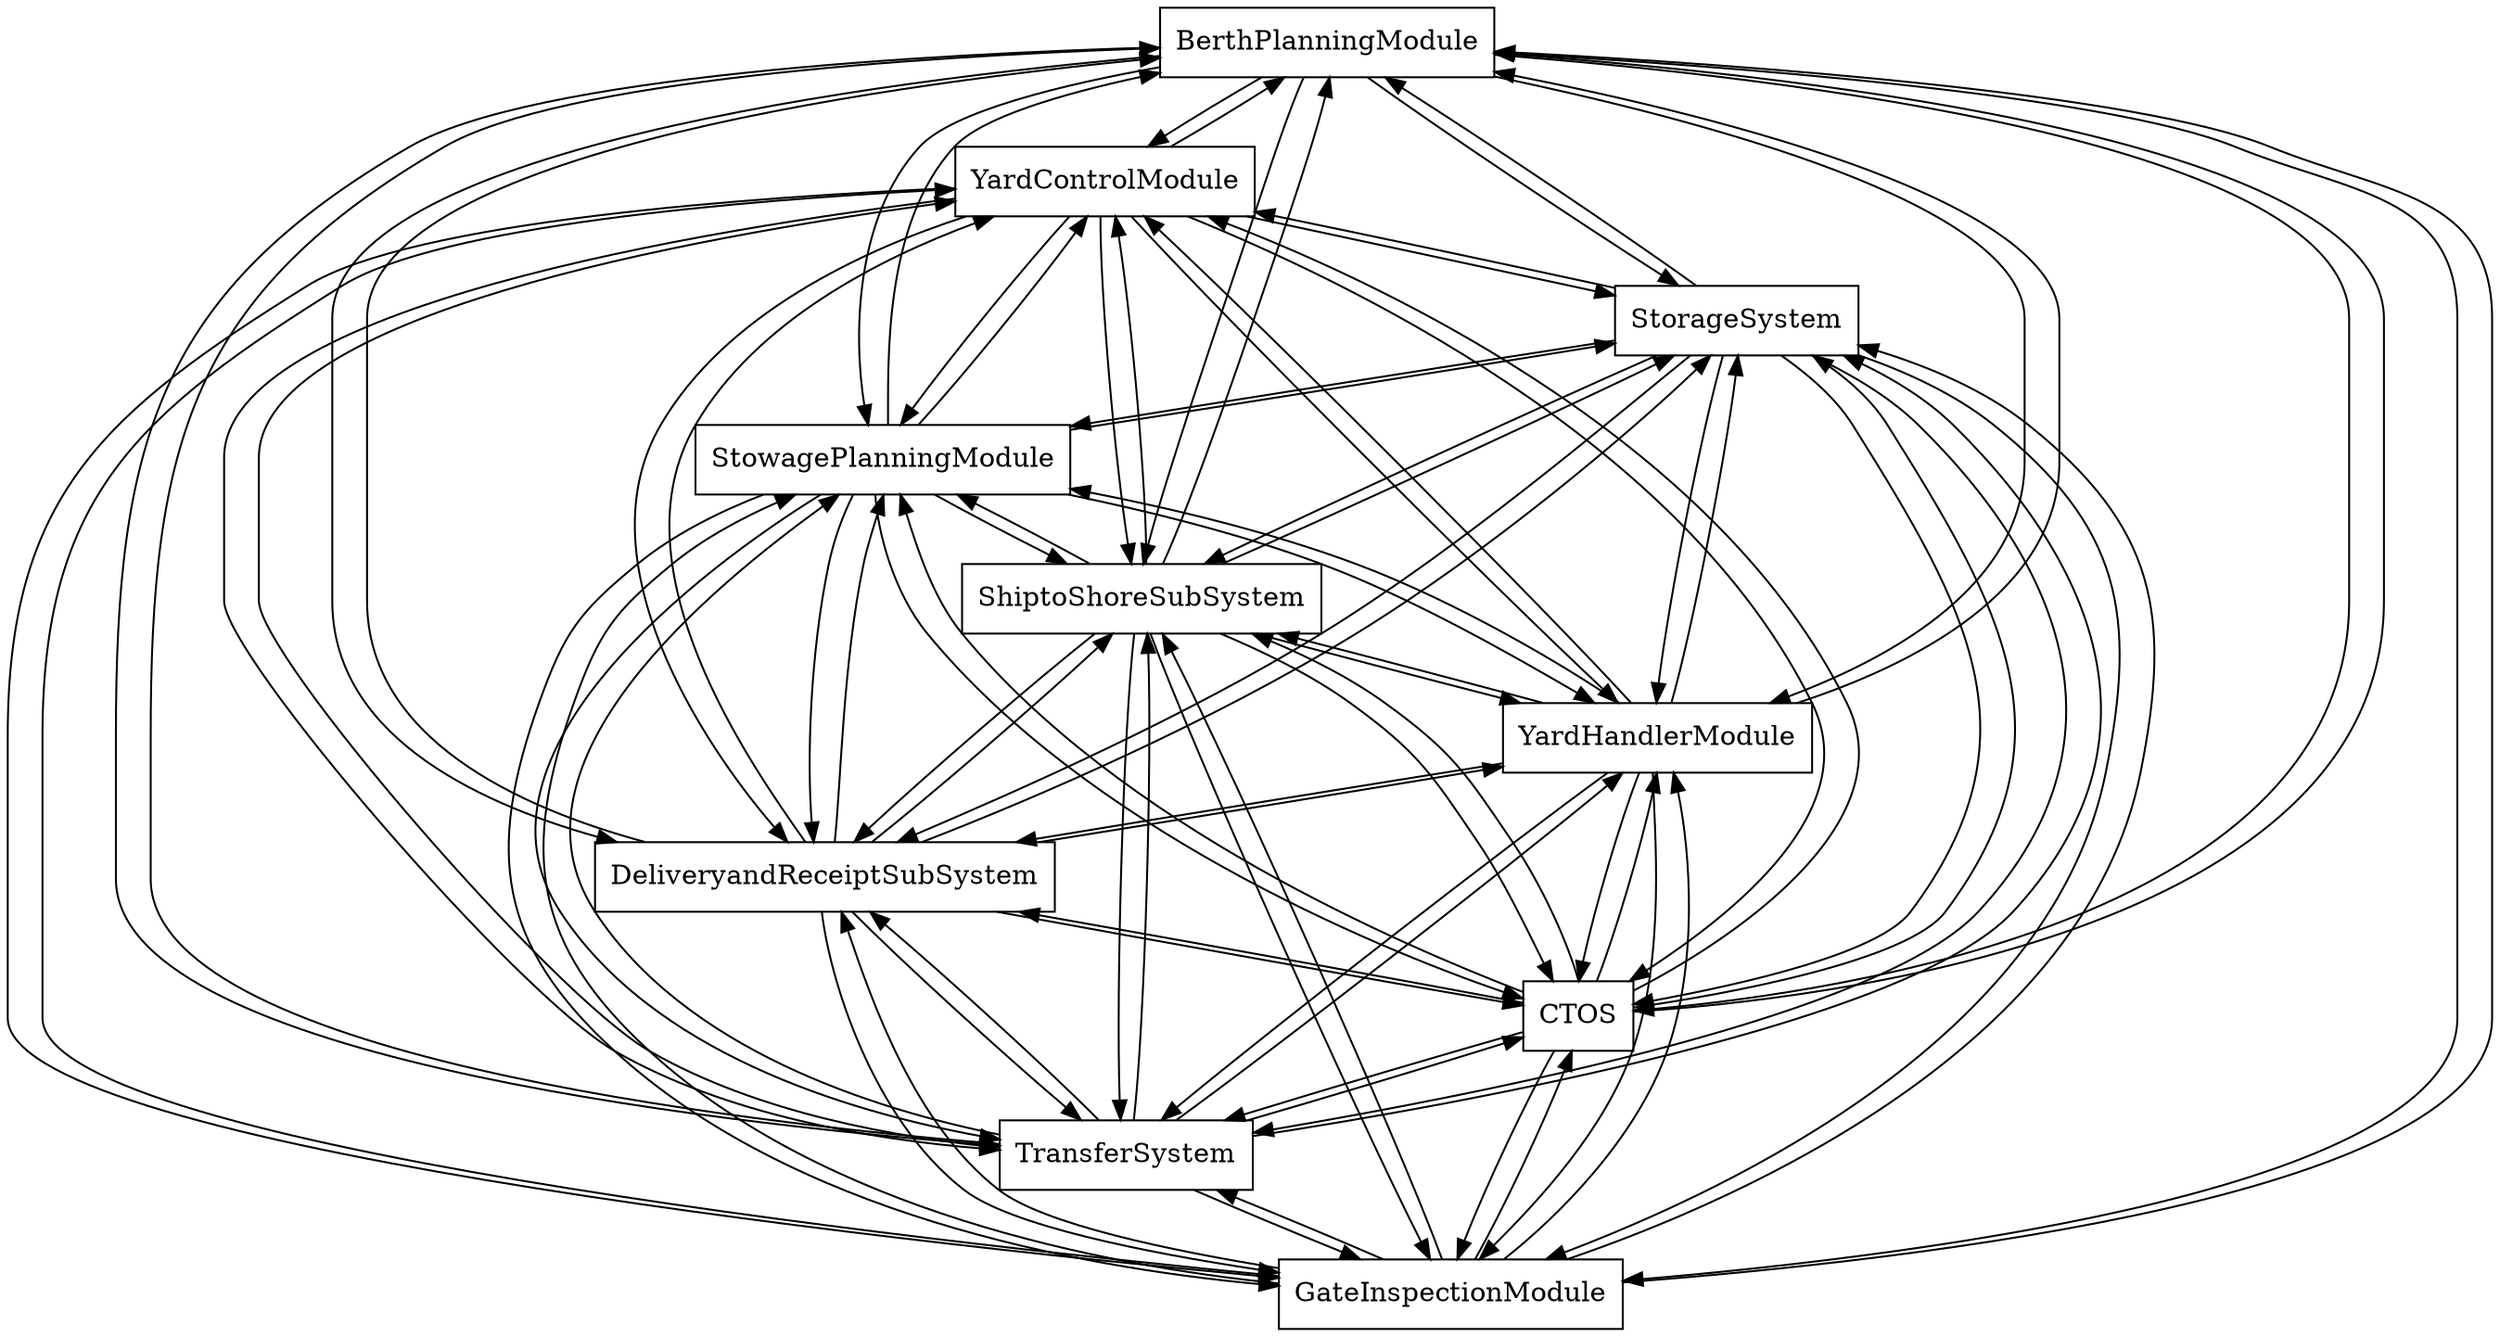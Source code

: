 digraph{
graph [rankdir=TB];
node [shape=box];
edge [arrowhead=normal];
0[label="BerthPlanningModule",]
1[label="YardControlModule",]
2[label="GateInspectionModule",]
3[label="TransferSystem",]
4[label="CTOS",]
5[label="DeliveryandReceiptSubSystem",]
6[label="YardHandlerModule",]
7[label="ShiptoShoreSubSystem",]
8[label="StowagePlanningModule",]
9[label="StorageSystem",]
0->1[label="",]
0->2[label="",]
0->3[label="",]
0->4[label="",]
0->5[label="",]
0->6[label="",]
0->7[label="",]
0->8[label="",]
0->9[label="",]
1->0[label="",]
1->2[label="",]
1->3[label="",]
1->4[label="",]
1->5[label="",]
1->6[label="",]
1->7[label="",]
1->8[label="",]
1->9[label="",]
2->0[label="",]
2->1[label="",]
2->3[label="",]
2->4[label="",]
2->5[label="",]
2->6[label="",]
2->7[label="",]
2->8[label="",]
2->9[label="",]
3->0[label="",]
3->1[label="",]
3->2[label="",]
3->4[label="",]
3->5[label="",]
3->6[label="",]
3->7[label="",]
3->8[label="",]
3->9[label="",]
4->0[label="",]
4->1[label="",]
4->2[label="",]
4->3[label="",]
4->5[label="",]
4->6[label="",]
4->7[label="",]
4->8[label="",]
4->9[label="",]
5->0[label="",]
5->1[label="",]
5->2[label="",]
5->3[label="",]
5->4[label="",]
5->6[label="",]
5->7[label="",]
5->8[label="",]
5->9[label="",]
6->0[label="",]
6->1[label="",]
6->2[label="",]
6->3[label="",]
6->4[label="",]
6->5[label="",]
6->7[label="",]
6->8[label="",]
6->9[label="",]
7->0[label="",]
7->1[label="",]
7->2[label="",]
7->3[label="",]
7->4[label="",]
7->5[label="",]
7->6[label="",]
7->8[label="",]
7->9[label="",]
8->0[label="",]
8->1[label="",]
8->2[label="",]
8->3[label="",]
8->4[label="",]
8->5[label="",]
8->6[label="",]
8->7[label="",]
8->9[label="",]
9->0[label="",]
9->1[label="",]
9->2[label="",]
9->3[label="",]
9->4[label="",]
9->5[label="",]
9->6[label="",]
9->7[label="",]
9->8[label="",]
}
